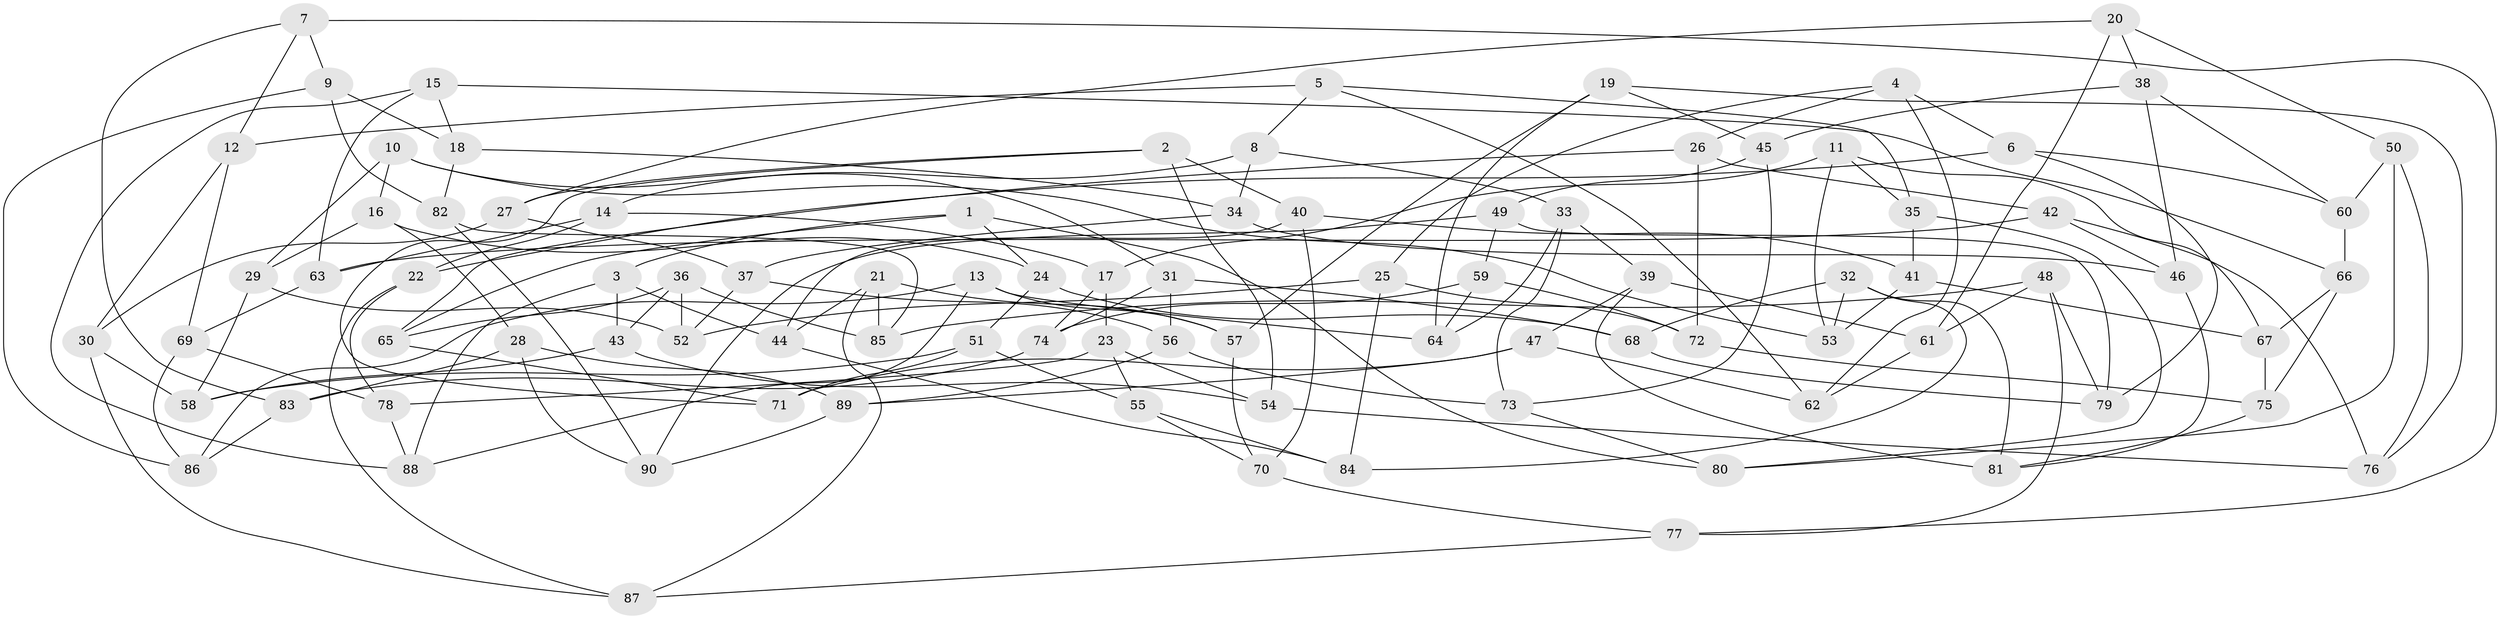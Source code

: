 // Generated by graph-tools (version 1.1) at 2025/38/03/09/25 02:38:01]
// undirected, 90 vertices, 180 edges
graph export_dot {
graph [start="1"]
  node [color=gray90,style=filled];
  1;
  2;
  3;
  4;
  5;
  6;
  7;
  8;
  9;
  10;
  11;
  12;
  13;
  14;
  15;
  16;
  17;
  18;
  19;
  20;
  21;
  22;
  23;
  24;
  25;
  26;
  27;
  28;
  29;
  30;
  31;
  32;
  33;
  34;
  35;
  36;
  37;
  38;
  39;
  40;
  41;
  42;
  43;
  44;
  45;
  46;
  47;
  48;
  49;
  50;
  51;
  52;
  53;
  54;
  55;
  56;
  57;
  58;
  59;
  60;
  61;
  62;
  63;
  64;
  65;
  66;
  67;
  68;
  69;
  70;
  71;
  72;
  73;
  74;
  75;
  76;
  77;
  78;
  79;
  80;
  81;
  82;
  83;
  84;
  85;
  86;
  87;
  88;
  89;
  90;
  1 -- 65;
  1 -- 24;
  1 -- 80;
  1 -- 3;
  2 -- 71;
  2 -- 27;
  2 -- 54;
  2 -- 40;
  3 -- 88;
  3 -- 43;
  3 -- 44;
  4 -- 6;
  4 -- 62;
  4 -- 26;
  4 -- 25;
  5 -- 8;
  5 -- 12;
  5 -- 62;
  5 -- 35;
  6 -- 22;
  6 -- 79;
  6 -- 60;
  7 -- 77;
  7 -- 9;
  7 -- 83;
  7 -- 12;
  8 -- 34;
  8 -- 14;
  8 -- 33;
  9 -- 18;
  9 -- 86;
  9 -- 82;
  10 -- 16;
  10 -- 31;
  10 -- 29;
  10 -- 53;
  11 -- 53;
  11 -- 35;
  11 -- 17;
  11 -- 67;
  12 -- 30;
  12 -- 69;
  13 -- 88;
  13 -- 64;
  13 -- 86;
  13 -- 57;
  14 -- 22;
  14 -- 17;
  14 -- 63;
  15 -- 88;
  15 -- 66;
  15 -- 18;
  15 -- 63;
  16 -- 29;
  16 -- 28;
  16 -- 24;
  17 -- 74;
  17 -- 23;
  18 -- 34;
  18 -- 82;
  19 -- 64;
  19 -- 45;
  19 -- 57;
  19 -- 76;
  20 -- 27;
  20 -- 38;
  20 -- 50;
  20 -- 61;
  21 -- 85;
  21 -- 87;
  21 -- 44;
  21 -- 57;
  22 -- 87;
  22 -- 78;
  23 -- 54;
  23 -- 55;
  23 -- 78;
  24 -- 51;
  24 -- 68;
  25 -- 72;
  25 -- 84;
  25 -- 52;
  26 -- 72;
  26 -- 42;
  26 -- 65;
  27 -- 30;
  27 -- 37;
  28 -- 90;
  28 -- 89;
  28 -- 83;
  29 -- 52;
  29 -- 58;
  30 -- 87;
  30 -- 58;
  31 -- 74;
  31 -- 68;
  31 -- 56;
  32 -- 81;
  32 -- 84;
  32 -- 53;
  32 -- 68;
  33 -- 64;
  33 -- 39;
  33 -- 73;
  34 -- 37;
  34 -- 46;
  35 -- 41;
  35 -- 80;
  36 -- 65;
  36 -- 43;
  36 -- 52;
  36 -- 85;
  37 -- 56;
  37 -- 52;
  38 -- 60;
  38 -- 46;
  38 -- 45;
  39 -- 61;
  39 -- 47;
  39 -- 81;
  40 -- 70;
  40 -- 41;
  40 -- 44;
  41 -- 67;
  41 -- 53;
  42 -- 46;
  42 -- 76;
  42 -- 63;
  43 -- 54;
  43 -- 58;
  44 -- 84;
  45 -- 73;
  45 -- 49;
  46 -- 81;
  47 -- 71;
  47 -- 89;
  47 -- 62;
  48 -- 85;
  48 -- 61;
  48 -- 77;
  48 -- 79;
  49 -- 59;
  49 -- 90;
  49 -- 79;
  50 -- 60;
  50 -- 80;
  50 -- 76;
  51 -- 55;
  51 -- 71;
  51 -- 58;
  54 -- 76;
  55 -- 84;
  55 -- 70;
  56 -- 89;
  56 -- 73;
  57 -- 70;
  59 -- 72;
  59 -- 64;
  59 -- 74;
  60 -- 66;
  61 -- 62;
  63 -- 69;
  65 -- 71;
  66 -- 67;
  66 -- 75;
  67 -- 75;
  68 -- 79;
  69 -- 78;
  69 -- 86;
  70 -- 77;
  72 -- 75;
  73 -- 80;
  74 -- 83;
  75 -- 81;
  77 -- 87;
  78 -- 88;
  82 -- 85;
  82 -- 90;
  83 -- 86;
  89 -- 90;
}
